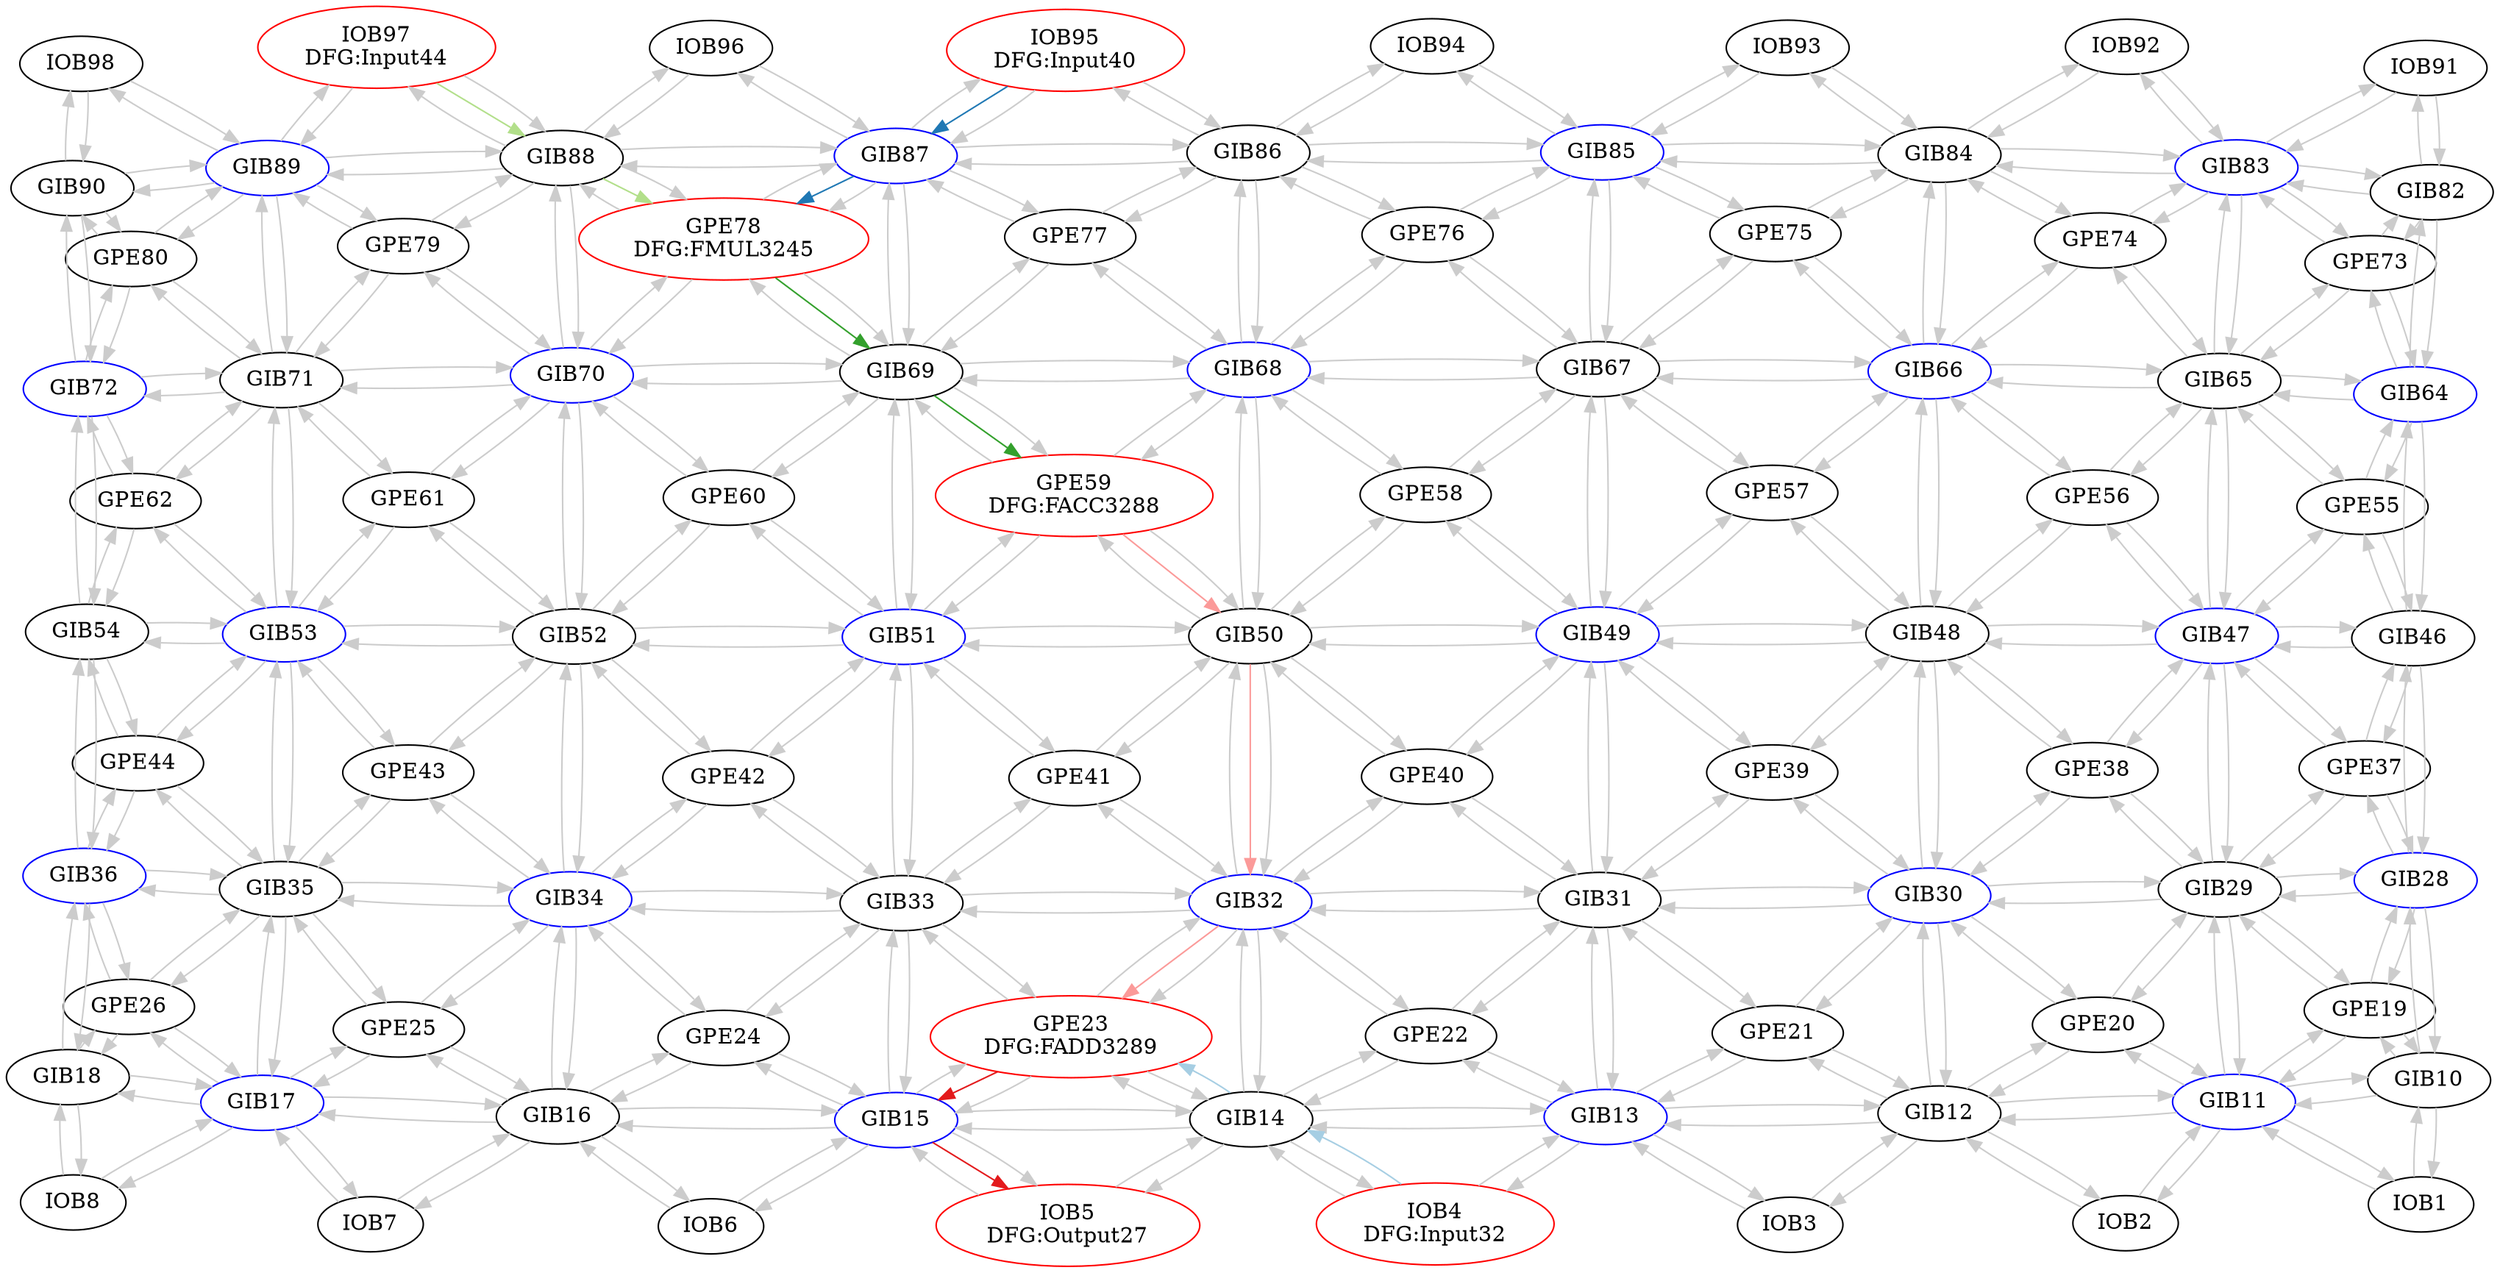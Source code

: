 Digraph G {
layout = sfdp;
overlap = scale;
IOB1[label = "IOB1", color = black];
GIB10->IOB1[color = gray80];
GIB11->IOB1[color = gray80];
IOB2[label = "IOB2", color = black];
GIB11->IOB2[color = gray80];
GIB12->IOB2[color = gray80];
IOB3[label = "IOB3", color = black];
GIB12->IOB3[color = gray80];
GIB13->IOB3[color = gray80];
IOB4[label = "IOB4\nDFG:Input32", color = red];
GIB13->IOB4[color = gray80];
GIB14->IOB4[color = gray80];
IOB5[label = "IOB5\nDFG:Output27", color = red];
GIB14->IOB5[color = gray80];
GIB15->IOB5[color = gray80];
IOB6[label = "IOB6", color = black];
GIB15->IOB6[color = gray80];
GIB16->IOB6[color = gray80];
IOB7[label = "IOB7", color = black];
GIB16->IOB7[color = gray80];
GIB17->IOB7[color = gray80];
IOB8[label = "IOB8", color = black];
GIB17->IOB8[color = gray80];
GIB18->IOB8[color = gray80];
GIB10[label = "GIB10", color = black];
IOB1->GIB10[color = gray80];
GIB11->GIB10[color = gray80];
GPE19->GIB10[color = gray80];
GIB28->GIB10[color = gray80];
GIB11[label = "GIB11", color = blue];
IOB1->GIB11[color = gray80];
IOB2->GIB11[color = gray80];
GIB10->GIB11[color = gray80];
GIB12->GIB11[color = gray80];
GPE19->GIB11[color = gray80];
GPE20->GIB11[color = gray80];
GIB29->GIB11[color = gray80];
GIB12[label = "GIB12", color = black];
IOB2->GIB12[color = gray80];
IOB3->GIB12[color = gray80];
GIB11->GIB12[color = gray80];
GIB13->GIB12[color = gray80];
GPE20->GIB12[color = gray80];
GPE21->GIB12[color = gray80];
GIB30->GIB12[color = gray80];
GIB13[label = "GIB13", color = blue];
IOB3->GIB13[color = gray80];
IOB4->GIB13[color = gray80];
GIB12->GIB13[color = gray80];
GIB14->GIB13[color = gray80];
GPE21->GIB13[color = gray80];
GPE22->GIB13[color = gray80];
GIB31->GIB13[color = gray80];
GIB14[label = "GIB14", color = black];
IOB4->GIB14[color = gray80];
IOB5->GIB14[color = gray80];
GIB13->GIB14[color = gray80];
GIB15->GIB14[color = gray80];
GPE22->GIB14[color = gray80];
GPE23->GIB14[color = gray80];
GIB32->GIB14[color = gray80];
GIB15[label = "GIB15", color = blue];
IOB5->GIB15[color = gray80];
IOB6->GIB15[color = gray80];
GIB14->GIB15[color = gray80];
GIB16->GIB15[color = gray80];
GPE23->GIB15[color = gray80];
GPE24->GIB15[color = gray80];
GIB33->GIB15[color = gray80];
GIB16[label = "GIB16", color = black];
IOB6->GIB16[color = gray80];
IOB7->GIB16[color = gray80];
GIB15->GIB16[color = gray80];
GIB17->GIB16[color = gray80];
GPE24->GIB16[color = gray80];
GPE25->GIB16[color = gray80];
GIB34->GIB16[color = gray80];
GIB17[label = "GIB17", color = blue];
IOB7->GIB17[color = gray80];
IOB8->GIB17[color = gray80];
GIB16->GIB17[color = gray80];
GIB18->GIB17[color = gray80];
GPE25->GIB17[color = gray80];
GPE26->GIB17[color = gray80];
GIB35->GIB17[color = gray80];
GIB18[label = "GIB18", color = black];
IOB8->GIB18[color = gray80];
GIB17->GIB18[color = gray80];
GPE26->GIB18[color = gray80];
GIB36->GIB18[color = gray80];
GPE19[label = "GPE19", color = black];
GIB10->GPE19[color = gray80];
GIB11->GPE19[color = gray80];
GIB28->GPE19[color = gray80];
GIB29->GPE19[color = gray80];
GPE20[label = "GPE20", color = black];
GIB11->GPE20[color = gray80];
GIB12->GPE20[color = gray80];
GIB29->GPE20[color = gray80];
GIB30->GPE20[color = gray80];
GPE21[label = "GPE21", color = black];
GIB12->GPE21[color = gray80];
GIB13->GPE21[color = gray80];
GIB30->GPE21[color = gray80];
GIB31->GPE21[color = gray80];
GPE22[label = "GPE22", color = black];
GIB13->GPE22[color = gray80];
GIB14->GPE22[color = gray80];
GIB31->GPE22[color = gray80];
GIB32->GPE22[color = gray80];
GPE23[label = "GPE23\nDFG:FADD3289", color = red];
GIB14->GPE23[color = gray80];
GIB15->GPE23[color = gray80];
GIB32->GPE23[color = gray80];
GIB33->GPE23[color = gray80];
GPE24[label = "GPE24", color = black];
GIB15->GPE24[color = gray80];
GIB16->GPE24[color = gray80];
GIB33->GPE24[color = gray80];
GIB34->GPE24[color = gray80];
GPE25[label = "GPE25", color = black];
GIB16->GPE25[color = gray80];
GIB17->GPE25[color = gray80];
GIB34->GPE25[color = gray80];
GIB35->GPE25[color = gray80];
GPE26[label = "GPE26", color = black];
GIB17->GPE26[color = gray80];
GIB18->GPE26[color = gray80];
GIB35->GPE26[color = gray80];
GIB36->GPE26[color = gray80];
GIB28[label = "GIB28", color = blue];
GIB10->GIB28[color = gray80];
GPE19->GIB28[color = gray80];
GIB29->GIB28[color = gray80];
GPE37->GIB28[color = gray80];
GIB46->GIB28[color = gray80];
GIB29[label = "GIB29", color = black];
GIB11->GIB29[color = gray80];
GPE19->GIB29[color = gray80];
GPE20->GIB29[color = gray80];
GIB28->GIB29[color = gray80];
GIB30->GIB29[color = gray80];
GPE37->GIB29[color = gray80];
GPE38->GIB29[color = gray80];
GIB47->GIB29[color = gray80];
GIB30[label = "GIB30", color = blue];
GIB12->GIB30[color = gray80];
GPE20->GIB30[color = gray80];
GPE21->GIB30[color = gray80];
GIB29->GIB30[color = gray80];
GIB31->GIB30[color = gray80];
GPE38->GIB30[color = gray80];
GPE39->GIB30[color = gray80];
GIB48->GIB30[color = gray80];
GIB31[label = "GIB31", color = black];
GIB13->GIB31[color = gray80];
GPE21->GIB31[color = gray80];
GPE22->GIB31[color = gray80];
GIB30->GIB31[color = gray80];
GIB32->GIB31[color = gray80];
GPE39->GIB31[color = gray80];
GPE40->GIB31[color = gray80];
GIB49->GIB31[color = gray80];
GIB32[label = "GIB32", color = blue];
GIB14->GIB32[color = gray80];
GPE22->GIB32[color = gray80];
GPE23->GIB32[color = gray80];
GIB31->GIB32[color = gray80];
GIB33->GIB32[color = gray80];
GPE40->GIB32[color = gray80];
GPE41->GIB32[color = gray80];
GIB50->GIB32[color = gray80];
GIB33[label = "GIB33", color = black];
GIB15->GIB33[color = gray80];
GPE23->GIB33[color = gray80];
GPE24->GIB33[color = gray80];
GIB32->GIB33[color = gray80];
GIB34->GIB33[color = gray80];
GPE41->GIB33[color = gray80];
GPE42->GIB33[color = gray80];
GIB51->GIB33[color = gray80];
GIB34[label = "GIB34", color = blue];
GIB16->GIB34[color = gray80];
GPE24->GIB34[color = gray80];
GPE25->GIB34[color = gray80];
GIB33->GIB34[color = gray80];
GIB35->GIB34[color = gray80];
GPE42->GIB34[color = gray80];
GPE43->GIB34[color = gray80];
GIB52->GIB34[color = gray80];
GIB35[label = "GIB35", color = black];
GIB17->GIB35[color = gray80];
GPE25->GIB35[color = gray80];
GPE26->GIB35[color = gray80];
GIB34->GIB35[color = gray80];
GIB36->GIB35[color = gray80];
GPE43->GIB35[color = gray80];
GPE44->GIB35[color = gray80];
GIB53->GIB35[color = gray80];
GIB36[label = "GIB36", color = blue];
GIB18->GIB36[color = gray80];
GPE26->GIB36[color = gray80];
GIB35->GIB36[color = gray80];
GPE44->GIB36[color = gray80];
GIB54->GIB36[color = gray80];
GPE37[label = "GPE37", color = black];
GIB28->GPE37[color = gray80];
GIB29->GPE37[color = gray80];
GIB46->GPE37[color = gray80];
GIB47->GPE37[color = gray80];
GPE38[label = "GPE38", color = black];
GIB29->GPE38[color = gray80];
GIB30->GPE38[color = gray80];
GIB47->GPE38[color = gray80];
GIB48->GPE38[color = gray80];
GPE39[label = "GPE39", color = black];
GIB30->GPE39[color = gray80];
GIB31->GPE39[color = gray80];
GIB48->GPE39[color = gray80];
GIB49->GPE39[color = gray80];
GPE40[label = "GPE40", color = black];
GIB31->GPE40[color = gray80];
GIB32->GPE40[color = gray80];
GIB49->GPE40[color = gray80];
GIB50->GPE40[color = gray80];
GPE41[label = "GPE41", color = black];
GIB32->GPE41[color = gray80];
GIB33->GPE41[color = gray80];
GIB50->GPE41[color = gray80];
GIB51->GPE41[color = gray80];
GPE42[label = "GPE42", color = black];
GIB33->GPE42[color = gray80];
GIB34->GPE42[color = gray80];
GIB51->GPE42[color = gray80];
GIB52->GPE42[color = gray80];
GPE43[label = "GPE43", color = black];
GIB34->GPE43[color = gray80];
GIB35->GPE43[color = gray80];
GIB52->GPE43[color = gray80];
GIB53->GPE43[color = gray80];
GPE44[label = "GPE44", color = black];
GIB35->GPE44[color = gray80];
GIB36->GPE44[color = gray80];
GIB53->GPE44[color = gray80];
GIB54->GPE44[color = gray80];
GIB46[label = "GIB46", color = black];
GIB28->GIB46[color = gray80];
GPE37->GIB46[color = gray80];
GIB47->GIB46[color = gray80];
GPE55->GIB46[color = gray80];
GIB64->GIB46[color = gray80];
GIB47[label = "GIB47", color = blue];
GIB29->GIB47[color = gray80];
GPE37->GIB47[color = gray80];
GPE38->GIB47[color = gray80];
GIB46->GIB47[color = gray80];
GIB48->GIB47[color = gray80];
GPE55->GIB47[color = gray80];
GPE56->GIB47[color = gray80];
GIB65->GIB47[color = gray80];
GIB48[label = "GIB48", color = black];
GIB30->GIB48[color = gray80];
GPE38->GIB48[color = gray80];
GPE39->GIB48[color = gray80];
GIB47->GIB48[color = gray80];
GIB49->GIB48[color = gray80];
GPE56->GIB48[color = gray80];
GPE57->GIB48[color = gray80];
GIB66->GIB48[color = gray80];
GIB49[label = "GIB49", color = blue];
GIB31->GIB49[color = gray80];
GPE39->GIB49[color = gray80];
GPE40->GIB49[color = gray80];
GIB48->GIB49[color = gray80];
GIB50->GIB49[color = gray80];
GPE57->GIB49[color = gray80];
GPE58->GIB49[color = gray80];
GIB67->GIB49[color = gray80];
GIB50[label = "GIB50", color = black];
GIB32->GIB50[color = gray80];
GPE40->GIB50[color = gray80];
GPE41->GIB50[color = gray80];
GIB49->GIB50[color = gray80];
GIB51->GIB50[color = gray80];
GPE58->GIB50[color = gray80];
GPE59->GIB50[color = gray80];
GIB68->GIB50[color = gray80];
GIB51[label = "GIB51", color = blue];
GIB33->GIB51[color = gray80];
GPE41->GIB51[color = gray80];
GPE42->GIB51[color = gray80];
GIB50->GIB51[color = gray80];
GIB52->GIB51[color = gray80];
GPE59->GIB51[color = gray80];
GPE60->GIB51[color = gray80];
GIB69->GIB51[color = gray80];
GIB52[label = "GIB52", color = black];
GIB34->GIB52[color = gray80];
GPE42->GIB52[color = gray80];
GPE43->GIB52[color = gray80];
GIB51->GIB52[color = gray80];
GIB53->GIB52[color = gray80];
GPE60->GIB52[color = gray80];
GPE61->GIB52[color = gray80];
GIB70->GIB52[color = gray80];
GIB53[label = "GIB53", color = blue];
GIB35->GIB53[color = gray80];
GPE43->GIB53[color = gray80];
GPE44->GIB53[color = gray80];
GIB52->GIB53[color = gray80];
GIB54->GIB53[color = gray80];
GPE61->GIB53[color = gray80];
GPE62->GIB53[color = gray80];
GIB71->GIB53[color = gray80];
GIB54[label = "GIB54", color = black];
GIB36->GIB54[color = gray80];
GPE44->GIB54[color = gray80];
GIB53->GIB54[color = gray80];
GPE62->GIB54[color = gray80];
GIB72->GIB54[color = gray80];
GPE55[label = "GPE55", color = black];
GIB46->GPE55[color = gray80];
GIB47->GPE55[color = gray80];
GIB64->GPE55[color = gray80];
GIB65->GPE55[color = gray80];
GPE56[label = "GPE56", color = black];
GIB47->GPE56[color = gray80];
GIB48->GPE56[color = gray80];
GIB65->GPE56[color = gray80];
GIB66->GPE56[color = gray80];
GPE57[label = "GPE57", color = black];
GIB48->GPE57[color = gray80];
GIB49->GPE57[color = gray80];
GIB66->GPE57[color = gray80];
GIB67->GPE57[color = gray80];
GPE58[label = "GPE58", color = black];
GIB49->GPE58[color = gray80];
GIB50->GPE58[color = gray80];
GIB67->GPE58[color = gray80];
GIB68->GPE58[color = gray80];
GPE59[label = "GPE59\nDFG:FACC3288", color = red];
GIB50->GPE59[color = gray80];
GIB51->GPE59[color = gray80];
GIB68->GPE59[color = gray80];
GIB69->GPE59[color = gray80];
GPE60[label = "GPE60", color = black];
GIB51->GPE60[color = gray80];
GIB52->GPE60[color = gray80];
GIB69->GPE60[color = gray80];
GIB70->GPE60[color = gray80];
GPE61[label = "GPE61", color = black];
GIB52->GPE61[color = gray80];
GIB53->GPE61[color = gray80];
GIB70->GPE61[color = gray80];
GIB71->GPE61[color = gray80];
GPE62[label = "GPE62", color = black];
GIB53->GPE62[color = gray80];
GIB54->GPE62[color = gray80];
GIB71->GPE62[color = gray80];
GIB72->GPE62[color = gray80];
GIB64[label = "GIB64", color = blue];
GIB46->GIB64[color = gray80];
GPE55->GIB64[color = gray80];
GIB65->GIB64[color = gray80];
GPE73->GIB64[color = gray80];
GIB82->GIB64[color = gray80];
GIB65[label = "GIB65", color = black];
GIB47->GIB65[color = gray80];
GPE55->GIB65[color = gray80];
GPE56->GIB65[color = gray80];
GIB64->GIB65[color = gray80];
GIB66->GIB65[color = gray80];
GPE73->GIB65[color = gray80];
GPE74->GIB65[color = gray80];
GIB83->GIB65[color = gray80];
GIB66[label = "GIB66", color = blue];
GIB48->GIB66[color = gray80];
GPE56->GIB66[color = gray80];
GPE57->GIB66[color = gray80];
GIB65->GIB66[color = gray80];
GIB67->GIB66[color = gray80];
GPE74->GIB66[color = gray80];
GPE75->GIB66[color = gray80];
GIB84->GIB66[color = gray80];
GIB67[label = "GIB67", color = black];
GIB49->GIB67[color = gray80];
GPE57->GIB67[color = gray80];
GPE58->GIB67[color = gray80];
GIB66->GIB67[color = gray80];
GIB68->GIB67[color = gray80];
GPE75->GIB67[color = gray80];
GPE76->GIB67[color = gray80];
GIB85->GIB67[color = gray80];
GIB68[label = "GIB68", color = blue];
GIB50->GIB68[color = gray80];
GPE58->GIB68[color = gray80];
GPE59->GIB68[color = gray80];
GIB67->GIB68[color = gray80];
GIB69->GIB68[color = gray80];
GPE76->GIB68[color = gray80];
GPE77->GIB68[color = gray80];
GIB86->GIB68[color = gray80];
GIB69[label = "GIB69", color = black];
GIB51->GIB69[color = gray80];
GPE59->GIB69[color = gray80];
GPE60->GIB69[color = gray80];
GIB68->GIB69[color = gray80];
GIB70->GIB69[color = gray80];
GPE77->GIB69[color = gray80];
GPE78->GIB69[color = gray80];
GIB87->GIB69[color = gray80];
GIB70[label = "GIB70", color = blue];
GIB52->GIB70[color = gray80];
GPE60->GIB70[color = gray80];
GPE61->GIB70[color = gray80];
GIB69->GIB70[color = gray80];
GIB71->GIB70[color = gray80];
GPE78->GIB70[color = gray80];
GPE79->GIB70[color = gray80];
GIB88->GIB70[color = gray80];
GIB71[label = "GIB71", color = black];
GIB53->GIB71[color = gray80];
GPE61->GIB71[color = gray80];
GPE62->GIB71[color = gray80];
GIB70->GIB71[color = gray80];
GIB72->GIB71[color = gray80];
GPE79->GIB71[color = gray80];
GPE80->GIB71[color = gray80];
GIB89->GIB71[color = gray80];
GIB72[label = "GIB72", color = blue];
GIB54->GIB72[color = gray80];
GPE62->GIB72[color = gray80];
GIB71->GIB72[color = gray80];
GPE80->GIB72[color = gray80];
GIB90->GIB72[color = gray80];
GPE73[label = "GPE73", color = black];
GIB64->GPE73[color = gray80];
GIB65->GPE73[color = gray80];
GIB82->GPE73[color = gray80];
GIB83->GPE73[color = gray80];
GPE74[label = "GPE74", color = black];
GIB65->GPE74[color = gray80];
GIB66->GPE74[color = gray80];
GIB83->GPE74[color = gray80];
GIB84->GPE74[color = gray80];
GPE75[label = "GPE75", color = black];
GIB66->GPE75[color = gray80];
GIB67->GPE75[color = gray80];
GIB84->GPE75[color = gray80];
GIB85->GPE75[color = gray80];
GPE76[label = "GPE76", color = black];
GIB67->GPE76[color = gray80];
GIB68->GPE76[color = gray80];
GIB85->GPE76[color = gray80];
GIB86->GPE76[color = gray80];
GPE77[label = "GPE77", color = black];
GIB68->GPE77[color = gray80];
GIB69->GPE77[color = gray80];
GIB86->GPE77[color = gray80];
GIB87->GPE77[color = gray80];
GPE78[label = "GPE78\nDFG:FMUL3245", color = red];
GIB69->GPE78[color = gray80];
GIB70->GPE78[color = gray80];
GIB87->GPE78[color = gray80];
GIB88->GPE78[color = gray80];
GPE79[label = "GPE79", color = black];
GIB70->GPE79[color = gray80];
GIB71->GPE79[color = gray80];
GIB88->GPE79[color = gray80];
GIB89->GPE79[color = gray80];
GPE80[label = "GPE80", color = black];
GIB71->GPE80[color = gray80];
GIB72->GPE80[color = gray80];
GIB89->GPE80[color = gray80];
GIB90->GPE80[color = gray80];
GIB82[label = "GIB82", color = black];
GIB64->GIB82[color = gray80];
GPE73->GIB82[color = gray80];
GIB83->GIB82[color = gray80];
IOB91->GIB82[color = gray80];
GIB83[label = "GIB83", color = blue];
GIB65->GIB83[color = gray80];
GPE73->GIB83[color = gray80];
GPE74->GIB83[color = gray80];
GIB82->GIB83[color = gray80];
GIB84->GIB83[color = gray80];
IOB91->GIB83[color = gray80];
IOB92->GIB83[color = gray80];
GIB84[label = "GIB84", color = black];
GIB66->GIB84[color = gray80];
GPE74->GIB84[color = gray80];
GPE75->GIB84[color = gray80];
GIB83->GIB84[color = gray80];
GIB85->GIB84[color = gray80];
IOB92->GIB84[color = gray80];
IOB93->GIB84[color = gray80];
GIB85[label = "GIB85", color = blue];
GIB67->GIB85[color = gray80];
GPE75->GIB85[color = gray80];
GPE76->GIB85[color = gray80];
GIB84->GIB85[color = gray80];
GIB86->GIB85[color = gray80];
IOB93->GIB85[color = gray80];
IOB94->GIB85[color = gray80];
GIB86[label = "GIB86", color = black];
GIB68->GIB86[color = gray80];
GPE76->GIB86[color = gray80];
GPE77->GIB86[color = gray80];
GIB85->GIB86[color = gray80];
GIB87->GIB86[color = gray80];
IOB94->GIB86[color = gray80];
IOB95->GIB86[color = gray80];
GIB87[label = "GIB87", color = blue];
GIB69->GIB87[color = gray80];
GPE77->GIB87[color = gray80];
GPE78->GIB87[color = gray80];
GIB86->GIB87[color = gray80];
GIB88->GIB87[color = gray80];
IOB95->GIB87[color = gray80];
IOB96->GIB87[color = gray80];
GIB88[label = "GIB88", color = black];
GIB70->GIB88[color = gray80];
GPE78->GIB88[color = gray80];
GPE79->GIB88[color = gray80];
GIB87->GIB88[color = gray80];
GIB89->GIB88[color = gray80];
IOB96->GIB88[color = gray80];
IOB97->GIB88[color = gray80];
GIB89[label = "GIB89", color = blue];
GIB71->GIB89[color = gray80];
GPE79->GIB89[color = gray80];
GPE80->GIB89[color = gray80];
GIB88->GIB89[color = gray80];
GIB90->GIB89[color = gray80];
IOB97->GIB89[color = gray80];
IOB98->GIB89[color = gray80];
GIB90[label = "GIB90", color = black];
GIB72->GIB90[color = gray80];
GPE80->GIB90[color = gray80];
GIB89->GIB90[color = gray80];
IOB98->GIB90[color = gray80];
IOB91[label = "IOB91", color = black];
GIB82->IOB91[color = gray80];
GIB83->IOB91[color = gray80];
IOB92[label = "IOB92", color = black];
GIB83->IOB92[color = gray80];
GIB84->IOB92[color = gray80];
IOB93[label = "IOB93", color = black];
GIB84->IOB93[color = gray80];
GIB85->IOB93[color = gray80];
IOB94[label = "IOB94", color = black];
GIB85->IOB94[color = gray80];
GIB86->IOB94[color = gray80];
IOB95[label = "IOB95\nDFG:Input40", color = red];
GIB86->IOB95[color = gray80];
GIB87->IOB95[color = gray80];
IOB96[label = "IOB96", color = black];
GIB87->IOB96[color = gray80];
GIB88->IOB96[color = gray80];
IOB97[label = "IOB97\nDFG:Input44", color = red];
GIB88->IOB97[color = gray80];
GIB89->IOB97[color = gray80];
IOB98[label = "IOB98", color = black];
GIB89->IOB98[color = gray80];
GIB90->IOB98[color = gray80];
edge [colorscheme=paired12];
IOB4->GIB14->GPE23[weight = 4, color = 1];
IOB95->GIB87->GPE78[weight = 4, color = 2];
IOB97->GIB88->GPE78[weight = 4, color = 3];
GPE78->GIB69->GPE59[weight = 4, color = 4];
GPE59->GIB50->GIB32->GPE23[weight = 4, color = 5];
GPE23->GIB15->IOB5[weight = 4, color = 6];
}
